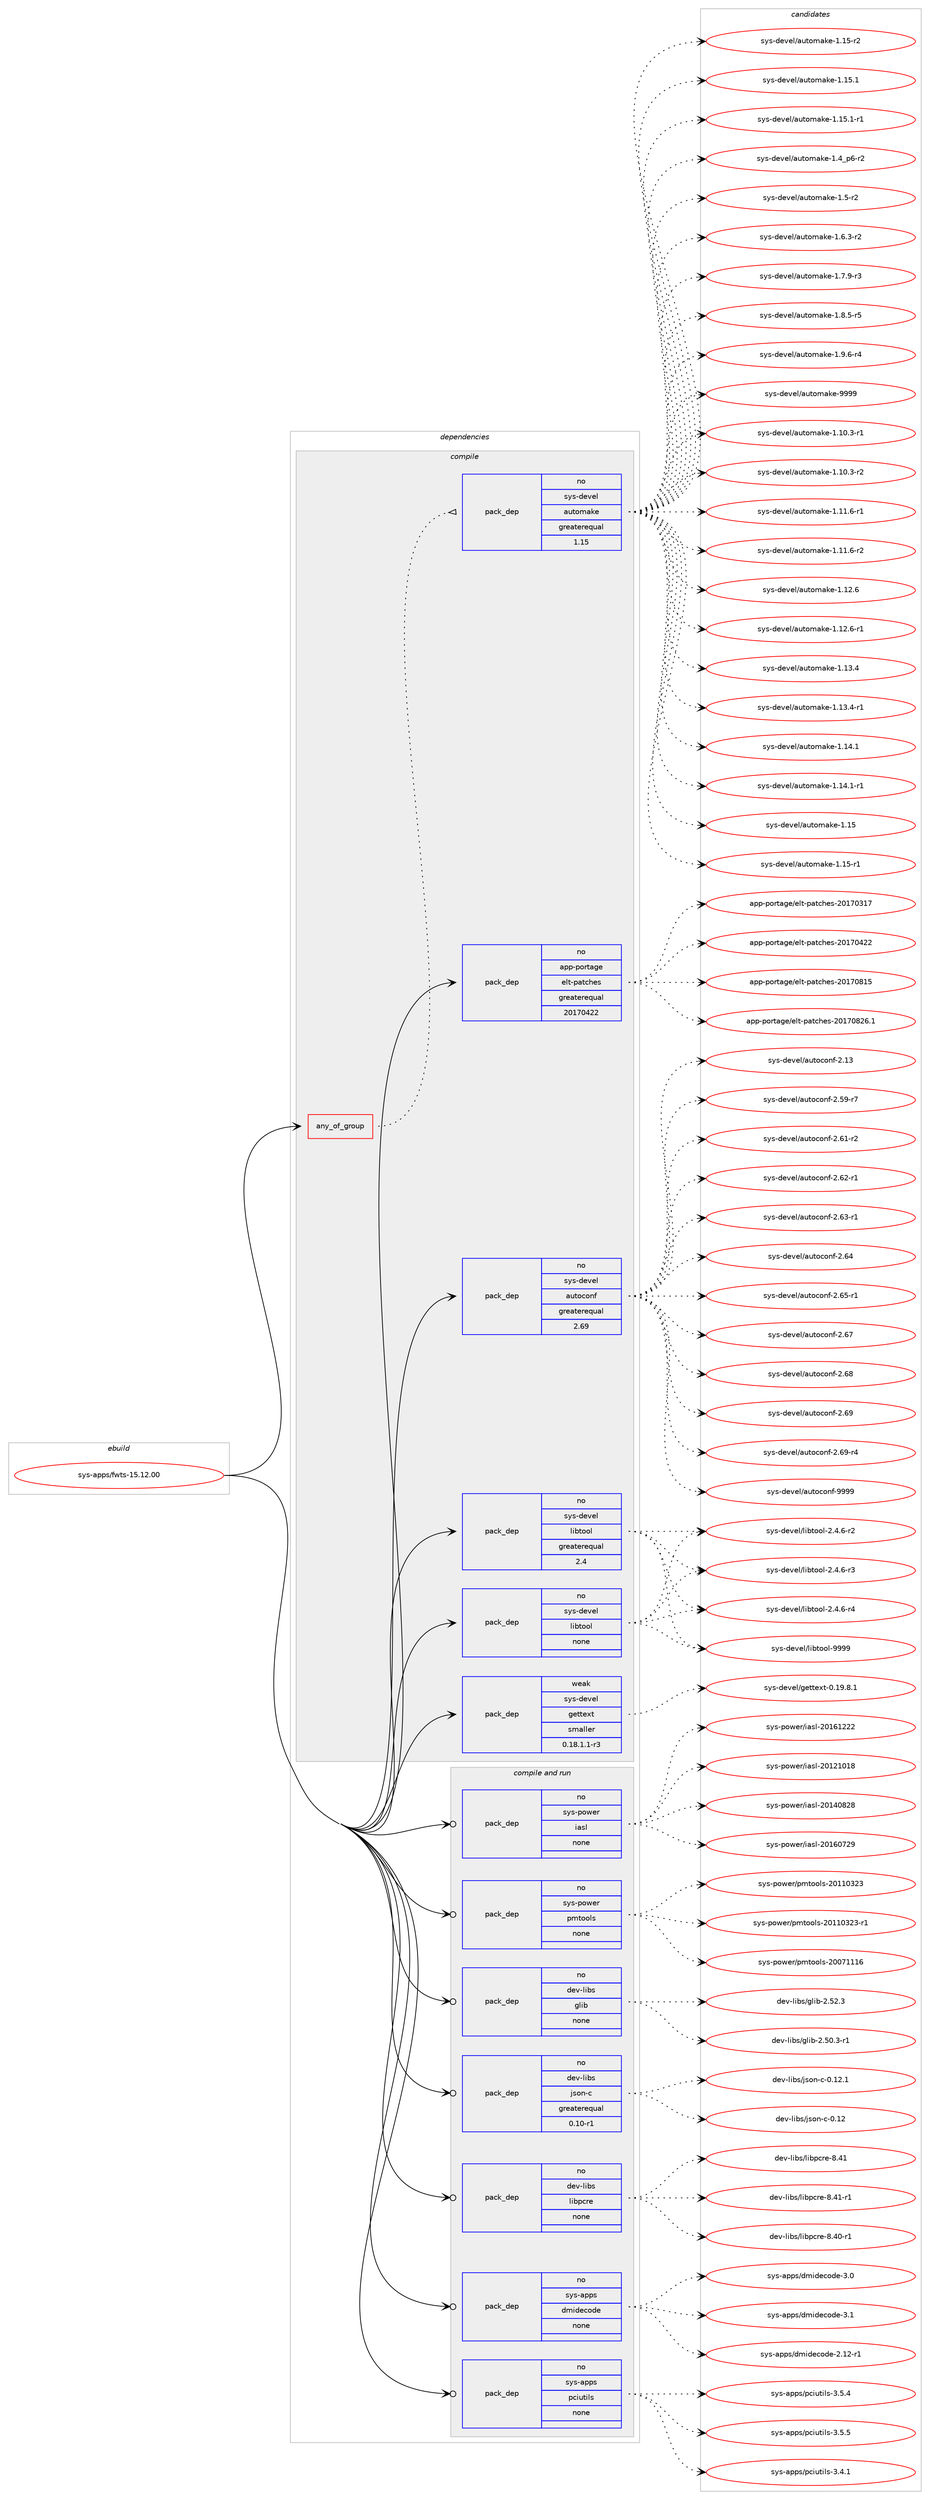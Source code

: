 digraph prolog {

# *************
# Graph options
# *************

newrank=true;
concentrate=true;
compound=true;
graph [rankdir=LR,fontname=Helvetica,fontsize=10,ranksep=1.5];#, ranksep=2.5, nodesep=0.2];
edge  [arrowhead=vee];
node  [fontname=Helvetica,fontsize=10];

# **********
# The ebuild
# **********

subgraph cluster_leftcol {
color=gray;
rank=same;
label=<<i>ebuild</i>>;
id [label="sys-apps/fwts-15.12.00", color=red, width=4, href="../sys-apps/fwts-15.12.00.svg"];
}

# ****************
# The dependencies
# ****************

subgraph cluster_midcol {
color=gray;
label=<<i>dependencies</i>>;
subgraph cluster_compile {
fillcolor="#eeeeee";
style=filled;
label=<<i>compile</i>>;
subgraph any7833 {
dependency469058 [label=<<TABLE BORDER="0" CELLBORDER="1" CELLSPACING="0" CELLPADDING="4"><TR><TD CELLPADDING="10">any_of_group</TD></TR></TABLE>>, shape=none, color=red];subgraph pack348034 {
dependency469059 [label=<<TABLE BORDER="0" CELLBORDER="1" CELLSPACING="0" CELLPADDING="4" WIDTH="220"><TR><TD ROWSPAN="6" CELLPADDING="30">pack_dep</TD></TR><TR><TD WIDTH="110">no</TD></TR><TR><TD>sys-devel</TD></TR><TR><TD>automake</TD></TR><TR><TD>greaterequal</TD></TR><TR><TD>1.15</TD></TR></TABLE>>, shape=none, color=blue];
}
dependency469058:e -> dependency469059:w [weight=20,style="dotted",arrowhead="oinv"];
}
id:e -> dependency469058:w [weight=20,style="solid",arrowhead="vee"];
subgraph pack348035 {
dependency469060 [label=<<TABLE BORDER="0" CELLBORDER="1" CELLSPACING="0" CELLPADDING="4" WIDTH="220"><TR><TD ROWSPAN="6" CELLPADDING="30">pack_dep</TD></TR><TR><TD WIDTH="110">no</TD></TR><TR><TD>app-portage</TD></TR><TR><TD>elt-patches</TD></TR><TR><TD>greaterequal</TD></TR><TR><TD>20170422</TD></TR></TABLE>>, shape=none, color=blue];
}
id:e -> dependency469060:w [weight=20,style="solid",arrowhead="vee"];
subgraph pack348036 {
dependency469061 [label=<<TABLE BORDER="0" CELLBORDER="1" CELLSPACING="0" CELLPADDING="4" WIDTH="220"><TR><TD ROWSPAN="6" CELLPADDING="30">pack_dep</TD></TR><TR><TD WIDTH="110">no</TD></TR><TR><TD>sys-devel</TD></TR><TR><TD>autoconf</TD></TR><TR><TD>greaterequal</TD></TR><TR><TD>2.69</TD></TR></TABLE>>, shape=none, color=blue];
}
id:e -> dependency469061:w [weight=20,style="solid",arrowhead="vee"];
subgraph pack348037 {
dependency469062 [label=<<TABLE BORDER="0" CELLBORDER="1" CELLSPACING="0" CELLPADDING="4" WIDTH="220"><TR><TD ROWSPAN="6" CELLPADDING="30">pack_dep</TD></TR><TR><TD WIDTH="110">no</TD></TR><TR><TD>sys-devel</TD></TR><TR><TD>libtool</TD></TR><TR><TD>greaterequal</TD></TR><TR><TD>2.4</TD></TR></TABLE>>, shape=none, color=blue];
}
id:e -> dependency469062:w [weight=20,style="solid",arrowhead="vee"];
subgraph pack348038 {
dependency469063 [label=<<TABLE BORDER="0" CELLBORDER="1" CELLSPACING="0" CELLPADDING="4" WIDTH="220"><TR><TD ROWSPAN="6" CELLPADDING="30">pack_dep</TD></TR><TR><TD WIDTH="110">no</TD></TR><TR><TD>sys-devel</TD></TR><TR><TD>libtool</TD></TR><TR><TD>none</TD></TR><TR><TD></TD></TR></TABLE>>, shape=none, color=blue];
}
id:e -> dependency469063:w [weight=20,style="solid",arrowhead="vee"];
subgraph pack348039 {
dependency469064 [label=<<TABLE BORDER="0" CELLBORDER="1" CELLSPACING="0" CELLPADDING="4" WIDTH="220"><TR><TD ROWSPAN="6" CELLPADDING="30">pack_dep</TD></TR><TR><TD WIDTH="110">weak</TD></TR><TR><TD>sys-devel</TD></TR><TR><TD>gettext</TD></TR><TR><TD>smaller</TD></TR><TR><TD>0.18.1.1-r3</TD></TR></TABLE>>, shape=none, color=blue];
}
id:e -> dependency469064:w [weight=20,style="solid",arrowhead="vee"];
}
subgraph cluster_compileandrun {
fillcolor="#eeeeee";
style=filled;
label=<<i>compile and run</i>>;
subgraph pack348040 {
dependency469065 [label=<<TABLE BORDER="0" CELLBORDER="1" CELLSPACING="0" CELLPADDING="4" WIDTH="220"><TR><TD ROWSPAN="6" CELLPADDING="30">pack_dep</TD></TR><TR><TD WIDTH="110">no</TD></TR><TR><TD>dev-libs</TD></TR><TR><TD>glib</TD></TR><TR><TD>none</TD></TR><TR><TD></TD></TR></TABLE>>, shape=none, color=blue];
}
id:e -> dependency469065:w [weight=20,style="solid",arrowhead="odotvee"];
subgraph pack348041 {
dependency469066 [label=<<TABLE BORDER="0" CELLBORDER="1" CELLSPACING="0" CELLPADDING="4" WIDTH="220"><TR><TD ROWSPAN="6" CELLPADDING="30">pack_dep</TD></TR><TR><TD WIDTH="110">no</TD></TR><TR><TD>dev-libs</TD></TR><TR><TD>json-c</TD></TR><TR><TD>greaterequal</TD></TR><TR><TD>0.10-r1</TD></TR></TABLE>>, shape=none, color=blue];
}
id:e -> dependency469066:w [weight=20,style="solid",arrowhead="odotvee"];
subgraph pack348042 {
dependency469067 [label=<<TABLE BORDER="0" CELLBORDER="1" CELLSPACING="0" CELLPADDING="4" WIDTH="220"><TR><TD ROWSPAN="6" CELLPADDING="30">pack_dep</TD></TR><TR><TD WIDTH="110">no</TD></TR><TR><TD>dev-libs</TD></TR><TR><TD>libpcre</TD></TR><TR><TD>none</TD></TR><TR><TD></TD></TR></TABLE>>, shape=none, color=blue];
}
id:e -> dependency469067:w [weight=20,style="solid",arrowhead="odotvee"];
subgraph pack348043 {
dependency469068 [label=<<TABLE BORDER="0" CELLBORDER="1" CELLSPACING="0" CELLPADDING="4" WIDTH="220"><TR><TD ROWSPAN="6" CELLPADDING="30">pack_dep</TD></TR><TR><TD WIDTH="110">no</TD></TR><TR><TD>sys-apps</TD></TR><TR><TD>dmidecode</TD></TR><TR><TD>none</TD></TR><TR><TD></TD></TR></TABLE>>, shape=none, color=blue];
}
id:e -> dependency469068:w [weight=20,style="solid",arrowhead="odotvee"];
subgraph pack348044 {
dependency469069 [label=<<TABLE BORDER="0" CELLBORDER="1" CELLSPACING="0" CELLPADDING="4" WIDTH="220"><TR><TD ROWSPAN="6" CELLPADDING="30">pack_dep</TD></TR><TR><TD WIDTH="110">no</TD></TR><TR><TD>sys-apps</TD></TR><TR><TD>pciutils</TD></TR><TR><TD>none</TD></TR><TR><TD></TD></TR></TABLE>>, shape=none, color=blue];
}
id:e -> dependency469069:w [weight=20,style="solid",arrowhead="odotvee"];
subgraph pack348045 {
dependency469070 [label=<<TABLE BORDER="0" CELLBORDER="1" CELLSPACING="0" CELLPADDING="4" WIDTH="220"><TR><TD ROWSPAN="6" CELLPADDING="30">pack_dep</TD></TR><TR><TD WIDTH="110">no</TD></TR><TR><TD>sys-power</TD></TR><TR><TD>iasl</TD></TR><TR><TD>none</TD></TR><TR><TD></TD></TR></TABLE>>, shape=none, color=blue];
}
id:e -> dependency469070:w [weight=20,style="solid",arrowhead="odotvee"];
subgraph pack348046 {
dependency469071 [label=<<TABLE BORDER="0" CELLBORDER="1" CELLSPACING="0" CELLPADDING="4" WIDTH="220"><TR><TD ROWSPAN="6" CELLPADDING="30">pack_dep</TD></TR><TR><TD WIDTH="110">no</TD></TR><TR><TD>sys-power</TD></TR><TR><TD>pmtools</TD></TR><TR><TD>none</TD></TR><TR><TD></TD></TR></TABLE>>, shape=none, color=blue];
}
id:e -> dependency469071:w [weight=20,style="solid",arrowhead="odotvee"];
}
subgraph cluster_run {
fillcolor="#eeeeee";
style=filled;
label=<<i>run</i>>;
}
}

# **************
# The candidates
# **************

subgraph cluster_choices {
rank=same;
color=gray;
label=<<i>candidates</i>>;

subgraph choice348034 {
color=black;
nodesep=1;
choice11512111545100101118101108479711711611110997107101454946494846514511449 [label="sys-devel/automake-1.10.3-r1", color=red, width=4,href="../sys-devel/automake-1.10.3-r1.svg"];
choice11512111545100101118101108479711711611110997107101454946494846514511450 [label="sys-devel/automake-1.10.3-r2", color=red, width=4,href="../sys-devel/automake-1.10.3-r2.svg"];
choice11512111545100101118101108479711711611110997107101454946494946544511449 [label="sys-devel/automake-1.11.6-r1", color=red, width=4,href="../sys-devel/automake-1.11.6-r1.svg"];
choice11512111545100101118101108479711711611110997107101454946494946544511450 [label="sys-devel/automake-1.11.6-r2", color=red, width=4,href="../sys-devel/automake-1.11.6-r2.svg"];
choice1151211154510010111810110847971171161111099710710145494649504654 [label="sys-devel/automake-1.12.6", color=red, width=4,href="../sys-devel/automake-1.12.6.svg"];
choice11512111545100101118101108479711711611110997107101454946495046544511449 [label="sys-devel/automake-1.12.6-r1", color=red, width=4,href="../sys-devel/automake-1.12.6-r1.svg"];
choice1151211154510010111810110847971171161111099710710145494649514652 [label="sys-devel/automake-1.13.4", color=red, width=4,href="../sys-devel/automake-1.13.4.svg"];
choice11512111545100101118101108479711711611110997107101454946495146524511449 [label="sys-devel/automake-1.13.4-r1", color=red, width=4,href="../sys-devel/automake-1.13.4-r1.svg"];
choice1151211154510010111810110847971171161111099710710145494649524649 [label="sys-devel/automake-1.14.1", color=red, width=4,href="../sys-devel/automake-1.14.1.svg"];
choice11512111545100101118101108479711711611110997107101454946495246494511449 [label="sys-devel/automake-1.14.1-r1", color=red, width=4,href="../sys-devel/automake-1.14.1-r1.svg"];
choice115121115451001011181011084797117116111109971071014549464953 [label="sys-devel/automake-1.15", color=red, width=4,href="../sys-devel/automake-1.15.svg"];
choice1151211154510010111810110847971171161111099710710145494649534511449 [label="sys-devel/automake-1.15-r1", color=red, width=4,href="../sys-devel/automake-1.15-r1.svg"];
choice1151211154510010111810110847971171161111099710710145494649534511450 [label="sys-devel/automake-1.15-r2", color=red, width=4,href="../sys-devel/automake-1.15-r2.svg"];
choice1151211154510010111810110847971171161111099710710145494649534649 [label="sys-devel/automake-1.15.1", color=red, width=4,href="../sys-devel/automake-1.15.1.svg"];
choice11512111545100101118101108479711711611110997107101454946495346494511449 [label="sys-devel/automake-1.15.1-r1", color=red, width=4,href="../sys-devel/automake-1.15.1-r1.svg"];
choice115121115451001011181011084797117116111109971071014549465295112544511450 [label="sys-devel/automake-1.4_p6-r2", color=red, width=4,href="../sys-devel/automake-1.4_p6-r2.svg"];
choice11512111545100101118101108479711711611110997107101454946534511450 [label="sys-devel/automake-1.5-r2", color=red, width=4,href="../sys-devel/automake-1.5-r2.svg"];
choice115121115451001011181011084797117116111109971071014549465446514511450 [label="sys-devel/automake-1.6.3-r2", color=red, width=4,href="../sys-devel/automake-1.6.3-r2.svg"];
choice115121115451001011181011084797117116111109971071014549465546574511451 [label="sys-devel/automake-1.7.9-r3", color=red, width=4,href="../sys-devel/automake-1.7.9-r3.svg"];
choice115121115451001011181011084797117116111109971071014549465646534511453 [label="sys-devel/automake-1.8.5-r5", color=red, width=4,href="../sys-devel/automake-1.8.5-r5.svg"];
choice115121115451001011181011084797117116111109971071014549465746544511452 [label="sys-devel/automake-1.9.6-r4", color=red, width=4,href="../sys-devel/automake-1.9.6-r4.svg"];
choice115121115451001011181011084797117116111109971071014557575757 [label="sys-devel/automake-9999", color=red, width=4,href="../sys-devel/automake-9999.svg"];
dependency469059:e -> choice11512111545100101118101108479711711611110997107101454946494846514511449:w [style=dotted,weight="100"];
dependency469059:e -> choice11512111545100101118101108479711711611110997107101454946494846514511450:w [style=dotted,weight="100"];
dependency469059:e -> choice11512111545100101118101108479711711611110997107101454946494946544511449:w [style=dotted,weight="100"];
dependency469059:e -> choice11512111545100101118101108479711711611110997107101454946494946544511450:w [style=dotted,weight="100"];
dependency469059:e -> choice1151211154510010111810110847971171161111099710710145494649504654:w [style=dotted,weight="100"];
dependency469059:e -> choice11512111545100101118101108479711711611110997107101454946495046544511449:w [style=dotted,weight="100"];
dependency469059:e -> choice1151211154510010111810110847971171161111099710710145494649514652:w [style=dotted,weight="100"];
dependency469059:e -> choice11512111545100101118101108479711711611110997107101454946495146524511449:w [style=dotted,weight="100"];
dependency469059:e -> choice1151211154510010111810110847971171161111099710710145494649524649:w [style=dotted,weight="100"];
dependency469059:e -> choice11512111545100101118101108479711711611110997107101454946495246494511449:w [style=dotted,weight="100"];
dependency469059:e -> choice115121115451001011181011084797117116111109971071014549464953:w [style=dotted,weight="100"];
dependency469059:e -> choice1151211154510010111810110847971171161111099710710145494649534511449:w [style=dotted,weight="100"];
dependency469059:e -> choice1151211154510010111810110847971171161111099710710145494649534511450:w [style=dotted,weight="100"];
dependency469059:e -> choice1151211154510010111810110847971171161111099710710145494649534649:w [style=dotted,weight="100"];
dependency469059:e -> choice11512111545100101118101108479711711611110997107101454946495346494511449:w [style=dotted,weight="100"];
dependency469059:e -> choice115121115451001011181011084797117116111109971071014549465295112544511450:w [style=dotted,weight="100"];
dependency469059:e -> choice11512111545100101118101108479711711611110997107101454946534511450:w [style=dotted,weight="100"];
dependency469059:e -> choice115121115451001011181011084797117116111109971071014549465446514511450:w [style=dotted,weight="100"];
dependency469059:e -> choice115121115451001011181011084797117116111109971071014549465546574511451:w [style=dotted,weight="100"];
dependency469059:e -> choice115121115451001011181011084797117116111109971071014549465646534511453:w [style=dotted,weight="100"];
dependency469059:e -> choice115121115451001011181011084797117116111109971071014549465746544511452:w [style=dotted,weight="100"];
dependency469059:e -> choice115121115451001011181011084797117116111109971071014557575757:w [style=dotted,weight="100"];
}
subgraph choice348035 {
color=black;
nodesep=1;
choice97112112451121111141169710310147101108116451129711699104101115455048495548514955 [label="app-portage/elt-patches-20170317", color=red, width=4,href="../app-portage/elt-patches-20170317.svg"];
choice97112112451121111141169710310147101108116451129711699104101115455048495548525050 [label="app-portage/elt-patches-20170422", color=red, width=4,href="../app-portage/elt-patches-20170422.svg"];
choice97112112451121111141169710310147101108116451129711699104101115455048495548564953 [label="app-portage/elt-patches-20170815", color=red, width=4,href="../app-portage/elt-patches-20170815.svg"];
choice971121124511211111411697103101471011081164511297116991041011154550484955485650544649 [label="app-portage/elt-patches-20170826.1", color=red, width=4,href="../app-portage/elt-patches-20170826.1.svg"];
dependency469060:e -> choice97112112451121111141169710310147101108116451129711699104101115455048495548514955:w [style=dotted,weight="100"];
dependency469060:e -> choice97112112451121111141169710310147101108116451129711699104101115455048495548525050:w [style=dotted,weight="100"];
dependency469060:e -> choice97112112451121111141169710310147101108116451129711699104101115455048495548564953:w [style=dotted,weight="100"];
dependency469060:e -> choice971121124511211111411697103101471011081164511297116991041011154550484955485650544649:w [style=dotted,weight="100"];
}
subgraph choice348036 {
color=black;
nodesep=1;
choice115121115451001011181011084797117116111991111101024550464951 [label="sys-devel/autoconf-2.13", color=red, width=4,href="../sys-devel/autoconf-2.13.svg"];
choice1151211154510010111810110847971171161119911111010245504653574511455 [label="sys-devel/autoconf-2.59-r7", color=red, width=4,href="../sys-devel/autoconf-2.59-r7.svg"];
choice1151211154510010111810110847971171161119911111010245504654494511450 [label="sys-devel/autoconf-2.61-r2", color=red, width=4,href="../sys-devel/autoconf-2.61-r2.svg"];
choice1151211154510010111810110847971171161119911111010245504654504511449 [label="sys-devel/autoconf-2.62-r1", color=red, width=4,href="../sys-devel/autoconf-2.62-r1.svg"];
choice1151211154510010111810110847971171161119911111010245504654514511449 [label="sys-devel/autoconf-2.63-r1", color=red, width=4,href="../sys-devel/autoconf-2.63-r1.svg"];
choice115121115451001011181011084797117116111991111101024550465452 [label="sys-devel/autoconf-2.64", color=red, width=4,href="../sys-devel/autoconf-2.64.svg"];
choice1151211154510010111810110847971171161119911111010245504654534511449 [label="sys-devel/autoconf-2.65-r1", color=red, width=4,href="../sys-devel/autoconf-2.65-r1.svg"];
choice115121115451001011181011084797117116111991111101024550465455 [label="sys-devel/autoconf-2.67", color=red, width=4,href="../sys-devel/autoconf-2.67.svg"];
choice115121115451001011181011084797117116111991111101024550465456 [label="sys-devel/autoconf-2.68", color=red, width=4,href="../sys-devel/autoconf-2.68.svg"];
choice115121115451001011181011084797117116111991111101024550465457 [label="sys-devel/autoconf-2.69", color=red, width=4,href="../sys-devel/autoconf-2.69.svg"];
choice1151211154510010111810110847971171161119911111010245504654574511452 [label="sys-devel/autoconf-2.69-r4", color=red, width=4,href="../sys-devel/autoconf-2.69-r4.svg"];
choice115121115451001011181011084797117116111991111101024557575757 [label="sys-devel/autoconf-9999", color=red, width=4,href="../sys-devel/autoconf-9999.svg"];
dependency469061:e -> choice115121115451001011181011084797117116111991111101024550464951:w [style=dotted,weight="100"];
dependency469061:e -> choice1151211154510010111810110847971171161119911111010245504653574511455:w [style=dotted,weight="100"];
dependency469061:e -> choice1151211154510010111810110847971171161119911111010245504654494511450:w [style=dotted,weight="100"];
dependency469061:e -> choice1151211154510010111810110847971171161119911111010245504654504511449:w [style=dotted,weight="100"];
dependency469061:e -> choice1151211154510010111810110847971171161119911111010245504654514511449:w [style=dotted,weight="100"];
dependency469061:e -> choice115121115451001011181011084797117116111991111101024550465452:w [style=dotted,weight="100"];
dependency469061:e -> choice1151211154510010111810110847971171161119911111010245504654534511449:w [style=dotted,weight="100"];
dependency469061:e -> choice115121115451001011181011084797117116111991111101024550465455:w [style=dotted,weight="100"];
dependency469061:e -> choice115121115451001011181011084797117116111991111101024550465456:w [style=dotted,weight="100"];
dependency469061:e -> choice115121115451001011181011084797117116111991111101024550465457:w [style=dotted,weight="100"];
dependency469061:e -> choice1151211154510010111810110847971171161119911111010245504654574511452:w [style=dotted,weight="100"];
dependency469061:e -> choice115121115451001011181011084797117116111991111101024557575757:w [style=dotted,weight="100"];
}
subgraph choice348037 {
color=black;
nodesep=1;
choice1151211154510010111810110847108105981161111111084550465246544511450 [label="sys-devel/libtool-2.4.6-r2", color=red, width=4,href="../sys-devel/libtool-2.4.6-r2.svg"];
choice1151211154510010111810110847108105981161111111084550465246544511451 [label="sys-devel/libtool-2.4.6-r3", color=red, width=4,href="../sys-devel/libtool-2.4.6-r3.svg"];
choice1151211154510010111810110847108105981161111111084550465246544511452 [label="sys-devel/libtool-2.4.6-r4", color=red, width=4,href="../sys-devel/libtool-2.4.6-r4.svg"];
choice1151211154510010111810110847108105981161111111084557575757 [label="sys-devel/libtool-9999", color=red, width=4,href="../sys-devel/libtool-9999.svg"];
dependency469062:e -> choice1151211154510010111810110847108105981161111111084550465246544511450:w [style=dotted,weight="100"];
dependency469062:e -> choice1151211154510010111810110847108105981161111111084550465246544511451:w [style=dotted,weight="100"];
dependency469062:e -> choice1151211154510010111810110847108105981161111111084550465246544511452:w [style=dotted,weight="100"];
dependency469062:e -> choice1151211154510010111810110847108105981161111111084557575757:w [style=dotted,weight="100"];
}
subgraph choice348038 {
color=black;
nodesep=1;
choice1151211154510010111810110847108105981161111111084550465246544511450 [label="sys-devel/libtool-2.4.6-r2", color=red, width=4,href="../sys-devel/libtool-2.4.6-r2.svg"];
choice1151211154510010111810110847108105981161111111084550465246544511451 [label="sys-devel/libtool-2.4.6-r3", color=red, width=4,href="../sys-devel/libtool-2.4.6-r3.svg"];
choice1151211154510010111810110847108105981161111111084550465246544511452 [label="sys-devel/libtool-2.4.6-r4", color=red, width=4,href="../sys-devel/libtool-2.4.6-r4.svg"];
choice1151211154510010111810110847108105981161111111084557575757 [label="sys-devel/libtool-9999", color=red, width=4,href="../sys-devel/libtool-9999.svg"];
dependency469063:e -> choice1151211154510010111810110847108105981161111111084550465246544511450:w [style=dotted,weight="100"];
dependency469063:e -> choice1151211154510010111810110847108105981161111111084550465246544511451:w [style=dotted,weight="100"];
dependency469063:e -> choice1151211154510010111810110847108105981161111111084550465246544511452:w [style=dotted,weight="100"];
dependency469063:e -> choice1151211154510010111810110847108105981161111111084557575757:w [style=dotted,weight="100"];
}
subgraph choice348039 {
color=black;
nodesep=1;
choice1151211154510010111810110847103101116116101120116454846495746564649 [label="sys-devel/gettext-0.19.8.1", color=red, width=4,href="../sys-devel/gettext-0.19.8.1.svg"];
dependency469064:e -> choice1151211154510010111810110847103101116116101120116454846495746564649:w [style=dotted,weight="100"];
}
subgraph choice348040 {
color=black;
nodesep=1;
choice10010111845108105981154710310810598455046534846514511449 [label="dev-libs/glib-2.50.3-r1", color=red, width=4,href="../dev-libs/glib-2.50.3-r1.svg"];
choice1001011184510810598115471031081059845504653504651 [label="dev-libs/glib-2.52.3", color=red, width=4,href="../dev-libs/glib-2.52.3.svg"];
dependency469065:e -> choice10010111845108105981154710310810598455046534846514511449:w [style=dotted,weight="100"];
dependency469065:e -> choice1001011184510810598115471031081059845504653504651:w [style=dotted,weight="100"];
}
subgraph choice348041 {
color=black;
nodesep=1;
choice10010111845108105981154710611511111045994548464950 [label="dev-libs/json-c-0.12", color=red, width=4,href="../dev-libs/json-c-0.12.svg"];
choice100101118451081059811547106115111110459945484649504649 [label="dev-libs/json-c-0.12.1", color=red, width=4,href="../dev-libs/json-c-0.12.1.svg"];
dependency469066:e -> choice10010111845108105981154710611511111045994548464950:w [style=dotted,weight="100"];
dependency469066:e -> choice100101118451081059811547106115111110459945484649504649:w [style=dotted,weight="100"];
}
subgraph choice348042 {
color=black;
nodesep=1;
choice100101118451081059811547108105981129911410145564652484511449 [label="dev-libs/libpcre-8.40-r1", color=red, width=4,href="../dev-libs/libpcre-8.40-r1.svg"];
choice10010111845108105981154710810598112991141014556465249 [label="dev-libs/libpcre-8.41", color=red, width=4,href="../dev-libs/libpcre-8.41.svg"];
choice100101118451081059811547108105981129911410145564652494511449 [label="dev-libs/libpcre-8.41-r1", color=red, width=4,href="../dev-libs/libpcre-8.41-r1.svg"];
dependency469067:e -> choice100101118451081059811547108105981129911410145564652484511449:w [style=dotted,weight="100"];
dependency469067:e -> choice10010111845108105981154710810598112991141014556465249:w [style=dotted,weight="100"];
dependency469067:e -> choice100101118451081059811547108105981129911410145564652494511449:w [style=dotted,weight="100"];
}
subgraph choice348043 {
color=black;
nodesep=1;
choice1151211154597112112115471001091051001019911110010145504649504511449 [label="sys-apps/dmidecode-2.12-r1", color=red, width=4,href="../sys-apps/dmidecode-2.12-r1.svg"];
choice1151211154597112112115471001091051001019911110010145514648 [label="sys-apps/dmidecode-3.0", color=red, width=4,href="../sys-apps/dmidecode-3.0.svg"];
choice1151211154597112112115471001091051001019911110010145514649 [label="sys-apps/dmidecode-3.1", color=red, width=4,href="../sys-apps/dmidecode-3.1.svg"];
dependency469068:e -> choice1151211154597112112115471001091051001019911110010145504649504511449:w [style=dotted,weight="100"];
dependency469068:e -> choice1151211154597112112115471001091051001019911110010145514648:w [style=dotted,weight="100"];
dependency469068:e -> choice1151211154597112112115471001091051001019911110010145514649:w [style=dotted,weight="100"];
}
subgraph choice348044 {
color=black;
nodesep=1;
choice11512111545971121121154711299105117116105108115455146524649 [label="sys-apps/pciutils-3.4.1", color=red, width=4,href="../sys-apps/pciutils-3.4.1.svg"];
choice11512111545971121121154711299105117116105108115455146534652 [label="sys-apps/pciutils-3.5.4", color=red, width=4,href="../sys-apps/pciutils-3.5.4.svg"];
choice11512111545971121121154711299105117116105108115455146534653 [label="sys-apps/pciutils-3.5.5", color=red, width=4,href="../sys-apps/pciutils-3.5.5.svg"];
dependency469069:e -> choice11512111545971121121154711299105117116105108115455146524649:w [style=dotted,weight="100"];
dependency469069:e -> choice11512111545971121121154711299105117116105108115455146534652:w [style=dotted,weight="100"];
dependency469069:e -> choice11512111545971121121154711299105117116105108115455146534653:w [style=dotted,weight="100"];
}
subgraph choice348045 {
color=black;
nodesep=1;
choice115121115451121111191011144710597115108455048495049484956 [label="sys-power/iasl-20121018", color=red, width=4,href="../sys-power/iasl-20121018.svg"];
choice115121115451121111191011144710597115108455048495248565056 [label="sys-power/iasl-20140828", color=red, width=4,href="../sys-power/iasl-20140828.svg"];
choice115121115451121111191011144710597115108455048495448555057 [label="sys-power/iasl-20160729", color=red, width=4,href="../sys-power/iasl-20160729.svg"];
choice115121115451121111191011144710597115108455048495449505050 [label="sys-power/iasl-20161222", color=red, width=4,href="../sys-power/iasl-20161222.svg"];
dependency469070:e -> choice115121115451121111191011144710597115108455048495049484956:w [style=dotted,weight="100"];
dependency469070:e -> choice115121115451121111191011144710597115108455048495248565056:w [style=dotted,weight="100"];
dependency469070:e -> choice115121115451121111191011144710597115108455048495448555057:w [style=dotted,weight="100"];
dependency469070:e -> choice115121115451121111191011144710597115108455048495449505050:w [style=dotted,weight="100"];
}
subgraph choice348046 {
color=black;
nodesep=1;
choice1151211154511211111910111447112109116111111108115455048485549494954 [label="sys-power/pmtools-20071116", color=red, width=4,href="../sys-power/pmtools-20071116.svg"];
choice1151211154511211111910111447112109116111111108115455048494948515051 [label="sys-power/pmtools-20110323", color=red, width=4,href="../sys-power/pmtools-20110323.svg"];
choice11512111545112111119101114471121091161111111081154550484949485150514511449 [label="sys-power/pmtools-20110323-r1", color=red, width=4,href="../sys-power/pmtools-20110323-r1.svg"];
dependency469071:e -> choice1151211154511211111910111447112109116111111108115455048485549494954:w [style=dotted,weight="100"];
dependency469071:e -> choice1151211154511211111910111447112109116111111108115455048494948515051:w [style=dotted,weight="100"];
dependency469071:e -> choice11512111545112111119101114471121091161111111081154550484949485150514511449:w [style=dotted,weight="100"];
}
}

}

